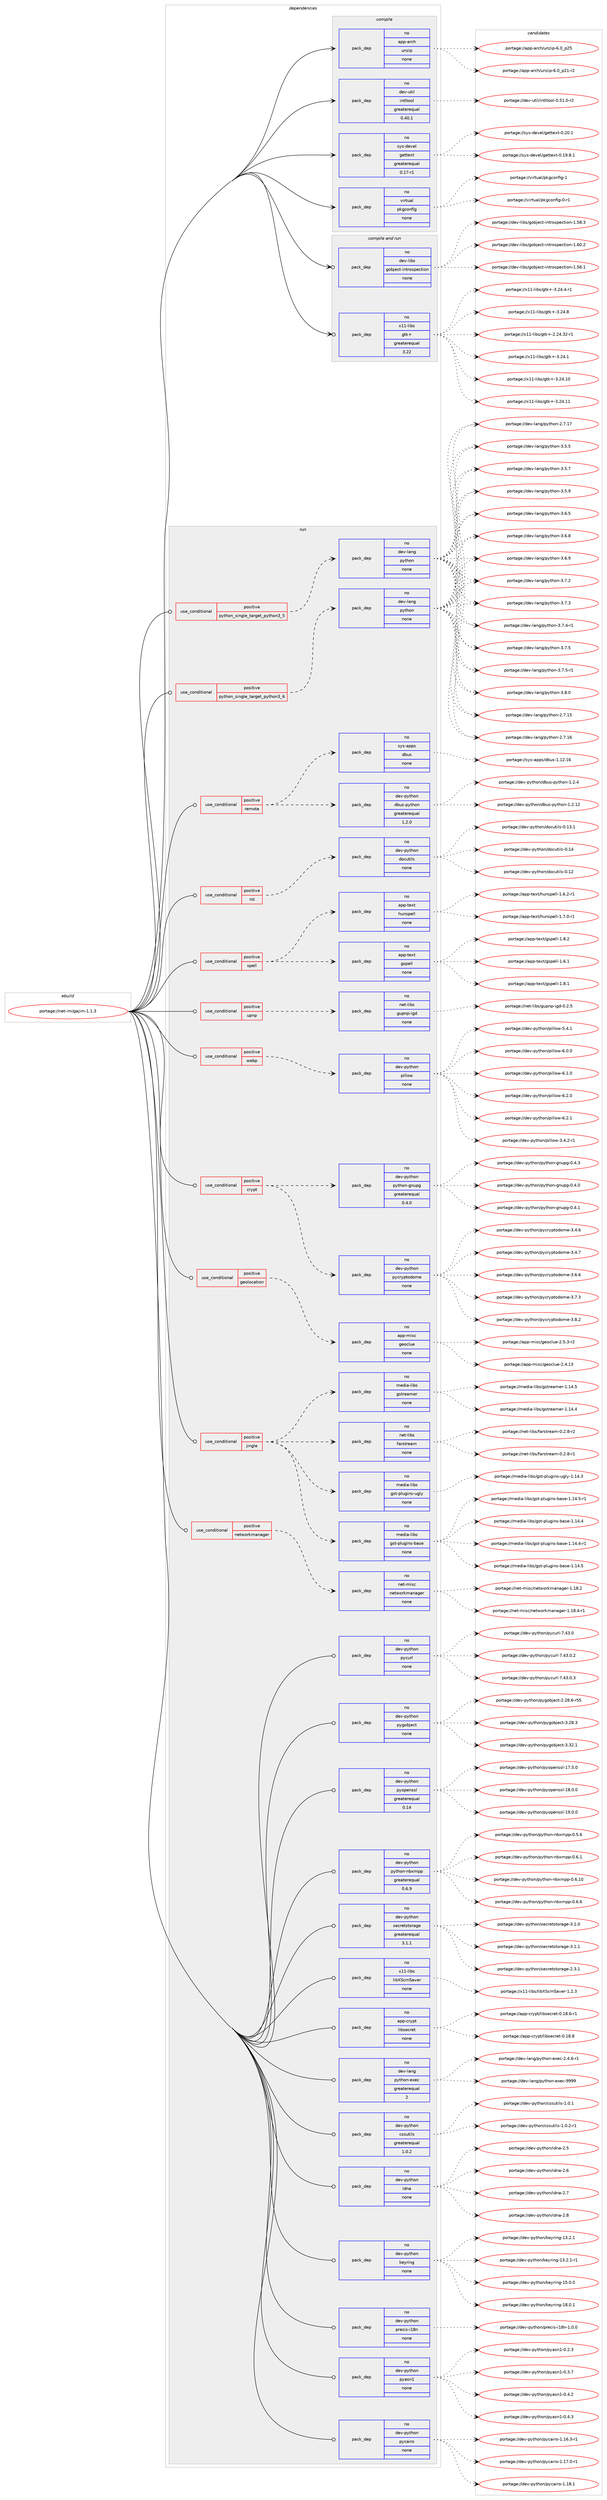 digraph prolog {

# *************
# Graph options
# *************

newrank=true;
concentrate=true;
compound=true;
graph [rankdir=LR,fontname=Helvetica,fontsize=10,ranksep=1.5];#, ranksep=2.5, nodesep=0.2];
edge  [arrowhead=vee];
node  [fontname=Helvetica,fontsize=10];

# **********
# The ebuild
# **********

subgraph cluster_leftcol {
color=gray;
rank=same;
label=<<i>ebuild</i>>;
id [label="portage://net-im/gajim-1.1.3", color=red, width=4, href="../net-im/gajim-1.1.3.svg"];
}

# ****************
# The dependencies
# ****************

subgraph cluster_midcol {
color=gray;
label=<<i>dependencies</i>>;
subgraph cluster_compile {
fillcolor="#eeeeee";
style=filled;
label=<<i>compile</i>>;
subgraph pack260409 {
dependency355075 [label=<<TABLE BORDER="0" CELLBORDER="1" CELLSPACING="0" CELLPADDING="4" WIDTH="220"><TR><TD ROWSPAN="6" CELLPADDING="30">pack_dep</TD></TR><TR><TD WIDTH="110">no</TD></TR><TR><TD>app-arch</TD></TR><TR><TD>unzip</TD></TR><TR><TD>none</TD></TR><TR><TD></TD></TR></TABLE>>, shape=none, color=blue];
}
id:e -> dependency355075:w [weight=20,style="solid",arrowhead="vee"];
subgraph pack260410 {
dependency355076 [label=<<TABLE BORDER="0" CELLBORDER="1" CELLSPACING="0" CELLPADDING="4" WIDTH="220"><TR><TD ROWSPAN="6" CELLPADDING="30">pack_dep</TD></TR><TR><TD WIDTH="110">no</TD></TR><TR><TD>dev-util</TD></TR><TR><TD>intltool</TD></TR><TR><TD>greaterequal</TD></TR><TR><TD>0.40.1</TD></TR></TABLE>>, shape=none, color=blue];
}
id:e -> dependency355076:w [weight=20,style="solid",arrowhead="vee"];
subgraph pack260411 {
dependency355077 [label=<<TABLE BORDER="0" CELLBORDER="1" CELLSPACING="0" CELLPADDING="4" WIDTH="220"><TR><TD ROWSPAN="6" CELLPADDING="30">pack_dep</TD></TR><TR><TD WIDTH="110">no</TD></TR><TR><TD>sys-devel</TD></TR><TR><TD>gettext</TD></TR><TR><TD>greaterequal</TD></TR><TR><TD>0.17-r1</TD></TR></TABLE>>, shape=none, color=blue];
}
id:e -> dependency355077:w [weight=20,style="solid",arrowhead="vee"];
subgraph pack260412 {
dependency355078 [label=<<TABLE BORDER="0" CELLBORDER="1" CELLSPACING="0" CELLPADDING="4" WIDTH="220"><TR><TD ROWSPAN="6" CELLPADDING="30">pack_dep</TD></TR><TR><TD WIDTH="110">no</TD></TR><TR><TD>virtual</TD></TR><TR><TD>pkgconfig</TD></TR><TR><TD>none</TD></TR><TR><TD></TD></TR></TABLE>>, shape=none, color=blue];
}
id:e -> dependency355078:w [weight=20,style="solid",arrowhead="vee"];
}
subgraph cluster_compileandrun {
fillcolor="#eeeeee";
style=filled;
label=<<i>compile and run</i>>;
subgraph pack260413 {
dependency355079 [label=<<TABLE BORDER="0" CELLBORDER="1" CELLSPACING="0" CELLPADDING="4" WIDTH="220"><TR><TD ROWSPAN="6" CELLPADDING="30">pack_dep</TD></TR><TR><TD WIDTH="110">no</TD></TR><TR><TD>dev-libs</TD></TR><TR><TD>gobject-introspection</TD></TR><TR><TD>none</TD></TR><TR><TD></TD></TR></TABLE>>, shape=none, color=blue];
}
id:e -> dependency355079:w [weight=20,style="solid",arrowhead="odotvee"];
subgraph pack260414 {
dependency355080 [label=<<TABLE BORDER="0" CELLBORDER="1" CELLSPACING="0" CELLPADDING="4" WIDTH="220"><TR><TD ROWSPAN="6" CELLPADDING="30">pack_dep</TD></TR><TR><TD WIDTH="110">no</TD></TR><TR><TD>x11-libs</TD></TR><TR><TD>gtk+</TD></TR><TR><TD>greaterequal</TD></TR><TR><TD>3.22</TD></TR></TABLE>>, shape=none, color=blue];
}
id:e -> dependency355080:w [weight=20,style="solid",arrowhead="odotvee"];
}
subgraph cluster_run {
fillcolor="#eeeeee";
style=filled;
label=<<i>run</i>>;
subgraph cond88789 {
dependency355081 [label=<<TABLE BORDER="0" CELLBORDER="1" CELLSPACING="0" CELLPADDING="4"><TR><TD ROWSPAN="3" CELLPADDING="10">use_conditional</TD></TR><TR><TD>positive</TD></TR><TR><TD>crypt</TD></TR></TABLE>>, shape=none, color=red];
subgraph pack260415 {
dependency355082 [label=<<TABLE BORDER="0" CELLBORDER="1" CELLSPACING="0" CELLPADDING="4" WIDTH="220"><TR><TD ROWSPAN="6" CELLPADDING="30">pack_dep</TD></TR><TR><TD WIDTH="110">no</TD></TR><TR><TD>dev-python</TD></TR><TR><TD>pycryptodome</TD></TR><TR><TD>none</TD></TR><TR><TD></TD></TR></TABLE>>, shape=none, color=blue];
}
dependency355081:e -> dependency355082:w [weight=20,style="dashed",arrowhead="vee"];
subgraph pack260416 {
dependency355083 [label=<<TABLE BORDER="0" CELLBORDER="1" CELLSPACING="0" CELLPADDING="4" WIDTH="220"><TR><TD ROWSPAN="6" CELLPADDING="30">pack_dep</TD></TR><TR><TD WIDTH="110">no</TD></TR><TR><TD>dev-python</TD></TR><TR><TD>python-gnupg</TD></TR><TR><TD>greaterequal</TD></TR><TR><TD>0.4.0</TD></TR></TABLE>>, shape=none, color=blue];
}
dependency355081:e -> dependency355083:w [weight=20,style="dashed",arrowhead="vee"];
}
id:e -> dependency355081:w [weight=20,style="solid",arrowhead="odot"];
subgraph cond88790 {
dependency355084 [label=<<TABLE BORDER="0" CELLBORDER="1" CELLSPACING="0" CELLPADDING="4"><TR><TD ROWSPAN="3" CELLPADDING="10">use_conditional</TD></TR><TR><TD>positive</TD></TR><TR><TD>geolocation</TD></TR></TABLE>>, shape=none, color=red];
subgraph pack260417 {
dependency355085 [label=<<TABLE BORDER="0" CELLBORDER="1" CELLSPACING="0" CELLPADDING="4" WIDTH="220"><TR><TD ROWSPAN="6" CELLPADDING="30">pack_dep</TD></TR><TR><TD WIDTH="110">no</TD></TR><TR><TD>app-misc</TD></TR><TR><TD>geoclue</TD></TR><TR><TD>none</TD></TR><TR><TD></TD></TR></TABLE>>, shape=none, color=blue];
}
dependency355084:e -> dependency355085:w [weight=20,style="dashed",arrowhead="vee"];
}
id:e -> dependency355084:w [weight=20,style="solid",arrowhead="odot"];
subgraph cond88791 {
dependency355086 [label=<<TABLE BORDER="0" CELLBORDER="1" CELLSPACING="0" CELLPADDING="4"><TR><TD ROWSPAN="3" CELLPADDING="10">use_conditional</TD></TR><TR><TD>positive</TD></TR><TR><TD>jingle</TD></TR></TABLE>>, shape=none, color=red];
subgraph pack260418 {
dependency355087 [label=<<TABLE BORDER="0" CELLBORDER="1" CELLSPACING="0" CELLPADDING="4" WIDTH="220"><TR><TD ROWSPAN="6" CELLPADDING="30">pack_dep</TD></TR><TR><TD WIDTH="110">no</TD></TR><TR><TD>net-libs</TD></TR><TR><TD>farstream</TD></TR><TR><TD>none</TD></TR><TR><TD></TD></TR></TABLE>>, shape=none, color=blue];
}
dependency355086:e -> dependency355087:w [weight=20,style="dashed",arrowhead="vee"];
subgraph pack260419 {
dependency355088 [label=<<TABLE BORDER="0" CELLBORDER="1" CELLSPACING="0" CELLPADDING="4" WIDTH="220"><TR><TD ROWSPAN="6" CELLPADDING="30">pack_dep</TD></TR><TR><TD WIDTH="110">no</TD></TR><TR><TD>media-libs</TD></TR><TR><TD>gstreamer</TD></TR><TR><TD>none</TD></TR><TR><TD></TD></TR></TABLE>>, shape=none, color=blue];
}
dependency355086:e -> dependency355088:w [weight=20,style="dashed",arrowhead="vee"];
subgraph pack260420 {
dependency355089 [label=<<TABLE BORDER="0" CELLBORDER="1" CELLSPACING="0" CELLPADDING="4" WIDTH="220"><TR><TD ROWSPAN="6" CELLPADDING="30">pack_dep</TD></TR><TR><TD WIDTH="110">no</TD></TR><TR><TD>media-libs</TD></TR><TR><TD>gst-plugins-base</TD></TR><TR><TD>none</TD></TR><TR><TD></TD></TR></TABLE>>, shape=none, color=blue];
}
dependency355086:e -> dependency355089:w [weight=20,style="dashed",arrowhead="vee"];
subgraph pack260421 {
dependency355090 [label=<<TABLE BORDER="0" CELLBORDER="1" CELLSPACING="0" CELLPADDING="4" WIDTH="220"><TR><TD ROWSPAN="6" CELLPADDING="30">pack_dep</TD></TR><TR><TD WIDTH="110">no</TD></TR><TR><TD>media-libs</TD></TR><TR><TD>gst-plugins-ugly</TD></TR><TR><TD>none</TD></TR><TR><TD></TD></TR></TABLE>>, shape=none, color=blue];
}
dependency355086:e -> dependency355090:w [weight=20,style="dashed",arrowhead="vee"];
}
id:e -> dependency355086:w [weight=20,style="solid",arrowhead="odot"];
subgraph cond88792 {
dependency355091 [label=<<TABLE BORDER="0" CELLBORDER="1" CELLSPACING="0" CELLPADDING="4"><TR><TD ROWSPAN="3" CELLPADDING="10">use_conditional</TD></TR><TR><TD>positive</TD></TR><TR><TD>networkmanager</TD></TR></TABLE>>, shape=none, color=red];
subgraph pack260422 {
dependency355092 [label=<<TABLE BORDER="0" CELLBORDER="1" CELLSPACING="0" CELLPADDING="4" WIDTH="220"><TR><TD ROWSPAN="6" CELLPADDING="30">pack_dep</TD></TR><TR><TD WIDTH="110">no</TD></TR><TR><TD>net-misc</TD></TR><TR><TD>networkmanager</TD></TR><TR><TD>none</TD></TR><TR><TD></TD></TR></TABLE>>, shape=none, color=blue];
}
dependency355091:e -> dependency355092:w [weight=20,style="dashed",arrowhead="vee"];
}
id:e -> dependency355091:w [weight=20,style="solid",arrowhead="odot"];
subgraph cond88793 {
dependency355093 [label=<<TABLE BORDER="0" CELLBORDER="1" CELLSPACING="0" CELLPADDING="4"><TR><TD ROWSPAN="3" CELLPADDING="10">use_conditional</TD></TR><TR><TD>positive</TD></TR><TR><TD>python_single_target_python3_5</TD></TR></TABLE>>, shape=none, color=red];
subgraph pack260423 {
dependency355094 [label=<<TABLE BORDER="0" CELLBORDER="1" CELLSPACING="0" CELLPADDING="4" WIDTH="220"><TR><TD ROWSPAN="6" CELLPADDING="30">pack_dep</TD></TR><TR><TD WIDTH="110">no</TD></TR><TR><TD>dev-lang</TD></TR><TR><TD>python</TD></TR><TR><TD>none</TD></TR><TR><TD></TD></TR></TABLE>>, shape=none, color=blue];
}
dependency355093:e -> dependency355094:w [weight=20,style="dashed",arrowhead="vee"];
}
id:e -> dependency355093:w [weight=20,style="solid",arrowhead="odot"];
subgraph cond88794 {
dependency355095 [label=<<TABLE BORDER="0" CELLBORDER="1" CELLSPACING="0" CELLPADDING="4"><TR><TD ROWSPAN="3" CELLPADDING="10">use_conditional</TD></TR><TR><TD>positive</TD></TR><TR><TD>python_single_target_python3_6</TD></TR></TABLE>>, shape=none, color=red];
subgraph pack260424 {
dependency355096 [label=<<TABLE BORDER="0" CELLBORDER="1" CELLSPACING="0" CELLPADDING="4" WIDTH="220"><TR><TD ROWSPAN="6" CELLPADDING="30">pack_dep</TD></TR><TR><TD WIDTH="110">no</TD></TR><TR><TD>dev-lang</TD></TR><TR><TD>python</TD></TR><TR><TD>none</TD></TR><TR><TD></TD></TR></TABLE>>, shape=none, color=blue];
}
dependency355095:e -> dependency355096:w [weight=20,style="dashed",arrowhead="vee"];
}
id:e -> dependency355095:w [weight=20,style="solid",arrowhead="odot"];
subgraph cond88795 {
dependency355097 [label=<<TABLE BORDER="0" CELLBORDER="1" CELLSPACING="0" CELLPADDING="4"><TR><TD ROWSPAN="3" CELLPADDING="10">use_conditional</TD></TR><TR><TD>positive</TD></TR><TR><TD>remote</TD></TR></TABLE>>, shape=none, color=red];
subgraph pack260425 {
dependency355098 [label=<<TABLE BORDER="0" CELLBORDER="1" CELLSPACING="0" CELLPADDING="4" WIDTH="220"><TR><TD ROWSPAN="6" CELLPADDING="30">pack_dep</TD></TR><TR><TD WIDTH="110">no</TD></TR><TR><TD>dev-python</TD></TR><TR><TD>dbus-python</TD></TR><TR><TD>greaterequal</TD></TR><TR><TD>1.2.0</TD></TR></TABLE>>, shape=none, color=blue];
}
dependency355097:e -> dependency355098:w [weight=20,style="dashed",arrowhead="vee"];
subgraph pack260426 {
dependency355099 [label=<<TABLE BORDER="0" CELLBORDER="1" CELLSPACING="0" CELLPADDING="4" WIDTH="220"><TR><TD ROWSPAN="6" CELLPADDING="30">pack_dep</TD></TR><TR><TD WIDTH="110">no</TD></TR><TR><TD>sys-apps</TD></TR><TR><TD>dbus</TD></TR><TR><TD>none</TD></TR><TR><TD></TD></TR></TABLE>>, shape=none, color=blue];
}
dependency355097:e -> dependency355099:w [weight=20,style="dashed",arrowhead="vee"];
}
id:e -> dependency355097:w [weight=20,style="solid",arrowhead="odot"];
subgraph cond88796 {
dependency355100 [label=<<TABLE BORDER="0" CELLBORDER="1" CELLSPACING="0" CELLPADDING="4"><TR><TD ROWSPAN="3" CELLPADDING="10">use_conditional</TD></TR><TR><TD>positive</TD></TR><TR><TD>rst</TD></TR></TABLE>>, shape=none, color=red];
subgraph pack260427 {
dependency355101 [label=<<TABLE BORDER="0" CELLBORDER="1" CELLSPACING="0" CELLPADDING="4" WIDTH="220"><TR><TD ROWSPAN="6" CELLPADDING="30">pack_dep</TD></TR><TR><TD WIDTH="110">no</TD></TR><TR><TD>dev-python</TD></TR><TR><TD>docutils</TD></TR><TR><TD>none</TD></TR><TR><TD></TD></TR></TABLE>>, shape=none, color=blue];
}
dependency355100:e -> dependency355101:w [weight=20,style="dashed",arrowhead="vee"];
}
id:e -> dependency355100:w [weight=20,style="solid",arrowhead="odot"];
subgraph cond88797 {
dependency355102 [label=<<TABLE BORDER="0" CELLBORDER="1" CELLSPACING="0" CELLPADDING="4"><TR><TD ROWSPAN="3" CELLPADDING="10">use_conditional</TD></TR><TR><TD>positive</TD></TR><TR><TD>spell</TD></TR></TABLE>>, shape=none, color=red];
subgraph pack260428 {
dependency355103 [label=<<TABLE BORDER="0" CELLBORDER="1" CELLSPACING="0" CELLPADDING="4" WIDTH="220"><TR><TD ROWSPAN="6" CELLPADDING="30">pack_dep</TD></TR><TR><TD WIDTH="110">no</TD></TR><TR><TD>app-text</TD></TR><TR><TD>gspell</TD></TR><TR><TD>none</TD></TR><TR><TD></TD></TR></TABLE>>, shape=none, color=blue];
}
dependency355102:e -> dependency355103:w [weight=20,style="dashed",arrowhead="vee"];
subgraph pack260429 {
dependency355104 [label=<<TABLE BORDER="0" CELLBORDER="1" CELLSPACING="0" CELLPADDING="4" WIDTH="220"><TR><TD ROWSPAN="6" CELLPADDING="30">pack_dep</TD></TR><TR><TD WIDTH="110">no</TD></TR><TR><TD>app-text</TD></TR><TR><TD>hunspell</TD></TR><TR><TD>none</TD></TR><TR><TD></TD></TR></TABLE>>, shape=none, color=blue];
}
dependency355102:e -> dependency355104:w [weight=20,style="dashed",arrowhead="vee"];
}
id:e -> dependency355102:w [weight=20,style="solid",arrowhead="odot"];
subgraph cond88798 {
dependency355105 [label=<<TABLE BORDER="0" CELLBORDER="1" CELLSPACING="0" CELLPADDING="4"><TR><TD ROWSPAN="3" CELLPADDING="10">use_conditional</TD></TR><TR><TD>positive</TD></TR><TR><TD>upnp</TD></TR></TABLE>>, shape=none, color=red];
subgraph pack260430 {
dependency355106 [label=<<TABLE BORDER="0" CELLBORDER="1" CELLSPACING="0" CELLPADDING="4" WIDTH="220"><TR><TD ROWSPAN="6" CELLPADDING="30">pack_dep</TD></TR><TR><TD WIDTH="110">no</TD></TR><TR><TD>net-libs</TD></TR><TR><TD>gupnp-igd</TD></TR><TR><TD>none</TD></TR><TR><TD></TD></TR></TABLE>>, shape=none, color=blue];
}
dependency355105:e -> dependency355106:w [weight=20,style="dashed",arrowhead="vee"];
}
id:e -> dependency355105:w [weight=20,style="solid",arrowhead="odot"];
subgraph cond88799 {
dependency355107 [label=<<TABLE BORDER="0" CELLBORDER="1" CELLSPACING="0" CELLPADDING="4"><TR><TD ROWSPAN="3" CELLPADDING="10">use_conditional</TD></TR><TR><TD>positive</TD></TR><TR><TD>webp</TD></TR></TABLE>>, shape=none, color=red];
subgraph pack260431 {
dependency355108 [label=<<TABLE BORDER="0" CELLBORDER="1" CELLSPACING="0" CELLPADDING="4" WIDTH="220"><TR><TD ROWSPAN="6" CELLPADDING="30">pack_dep</TD></TR><TR><TD WIDTH="110">no</TD></TR><TR><TD>dev-python</TD></TR><TR><TD>pillow</TD></TR><TR><TD>none</TD></TR><TR><TD></TD></TR></TABLE>>, shape=none, color=blue];
}
dependency355107:e -> dependency355108:w [weight=20,style="dashed",arrowhead="vee"];
}
id:e -> dependency355107:w [weight=20,style="solid",arrowhead="odot"];
subgraph pack260432 {
dependency355109 [label=<<TABLE BORDER="0" CELLBORDER="1" CELLSPACING="0" CELLPADDING="4" WIDTH="220"><TR><TD ROWSPAN="6" CELLPADDING="30">pack_dep</TD></TR><TR><TD WIDTH="110">no</TD></TR><TR><TD>app-crypt</TD></TR><TR><TD>libsecret</TD></TR><TR><TD>none</TD></TR><TR><TD></TD></TR></TABLE>>, shape=none, color=blue];
}
id:e -> dependency355109:w [weight=20,style="solid",arrowhead="odot"];
subgraph pack260433 {
dependency355110 [label=<<TABLE BORDER="0" CELLBORDER="1" CELLSPACING="0" CELLPADDING="4" WIDTH="220"><TR><TD ROWSPAN="6" CELLPADDING="30">pack_dep</TD></TR><TR><TD WIDTH="110">no</TD></TR><TR><TD>dev-lang</TD></TR><TR><TD>python-exec</TD></TR><TR><TD>greaterequal</TD></TR><TR><TD>2</TD></TR></TABLE>>, shape=none, color=blue];
}
id:e -> dependency355110:w [weight=20,style="solid",arrowhead="odot"];
subgraph pack260434 {
dependency355111 [label=<<TABLE BORDER="0" CELLBORDER="1" CELLSPACING="0" CELLPADDING="4" WIDTH="220"><TR><TD ROWSPAN="6" CELLPADDING="30">pack_dep</TD></TR><TR><TD WIDTH="110">no</TD></TR><TR><TD>dev-python</TD></TR><TR><TD>cssutils</TD></TR><TR><TD>greaterequal</TD></TR><TR><TD>1.0.2</TD></TR></TABLE>>, shape=none, color=blue];
}
id:e -> dependency355111:w [weight=20,style="solid",arrowhead="odot"];
subgraph pack260435 {
dependency355112 [label=<<TABLE BORDER="0" CELLBORDER="1" CELLSPACING="0" CELLPADDING="4" WIDTH="220"><TR><TD ROWSPAN="6" CELLPADDING="30">pack_dep</TD></TR><TR><TD WIDTH="110">no</TD></TR><TR><TD>dev-python</TD></TR><TR><TD>idna</TD></TR><TR><TD>none</TD></TR><TR><TD></TD></TR></TABLE>>, shape=none, color=blue];
}
id:e -> dependency355112:w [weight=20,style="solid",arrowhead="odot"];
subgraph pack260436 {
dependency355113 [label=<<TABLE BORDER="0" CELLBORDER="1" CELLSPACING="0" CELLPADDING="4" WIDTH="220"><TR><TD ROWSPAN="6" CELLPADDING="30">pack_dep</TD></TR><TR><TD WIDTH="110">no</TD></TR><TR><TD>dev-python</TD></TR><TR><TD>keyring</TD></TR><TR><TD>none</TD></TR><TR><TD></TD></TR></TABLE>>, shape=none, color=blue];
}
id:e -> dependency355113:w [weight=20,style="solid",arrowhead="odot"];
subgraph pack260437 {
dependency355114 [label=<<TABLE BORDER="0" CELLBORDER="1" CELLSPACING="0" CELLPADDING="4" WIDTH="220"><TR><TD ROWSPAN="6" CELLPADDING="30">pack_dep</TD></TR><TR><TD WIDTH="110">no</TD></TR><TR><TD>dev-python</TD></TR><TR><TD>precis-i18n</TD></TR><TR><TD>none</TD></TR><TR><TD></TD></TR></TABLE>>, shape=none, color=blue];
}
id:e -> dependency355114:w [weight=20,style="solid",arrowhead="odot"];
subgraph pack260438 {
dependency355115 [label=<<TABLE BORDER="0" CELLBORDER="1" CELLSPACING="0" CELLPADDING="4" WIDTH="220"><TR><TD ROWSPAN="6" CELLPADDING="30">pack_dep</TD></TR><TR><TD WIDTH="110">no</TD></TR><TR><TD>dev-python</TD></TR><TR><TD>pyasn1</TD></TR><TR><TD>none</TD></TR><TR><TD></TD></TR></TABLE>>, shape=none, color=blue];
}
id:e -> dependency355115:w [weight=20,style="solid",arrowhead="odot"];
subgraph pack260439 {
dependency355116 [label=<<TABLE BORDER="0" CELLBORDER="1" CELLSPACING="0" CELLPADDING="4" WIDTH="220"><TR><TD ROWSPAN="6" CELLPADDING="30">pack_dep</TD></TR><TR><TD WIDTH="110">no</TD></TR><TR><TD>dev-python</TD></TR><TR><TD>pycairo</TD></TR><TR><TD>none</TD></TR><TR><TD></TD></TR></TABLE>>, shape=none, color=blue];
}
id:e -> dependency355116:w [weight=20,style="solid",arrowhead="odot"];
subgraph pack260440 {
dependency355117 [label=<<TABLE BORDER="0" CELLBORDER="1" CELLSPACING="0" CELLPADDING="4" WIDTH="220"><TR><TD ROWSPAN="6" CELLPADDING="30">pack_dep</TD></TR><TR><TD WIDTH="110">no</TD></TR><TR><TD>dev-python</TD></TR><TR><TD>pycurl</TD></TR><TR><TD>none</TD></TR><TR><TD></TD></TR></TABLE>>, shape=none, color=blue];
}
id:e -> dependency355117:w [weight=20,style="solid",arrowhead="odot"];
subgraph pack260441 {
dependency355118 [label=<<TABLE BORDER="0" CELLBORDER="1" CELLSPACING="0" CELLPADDING="4" WIDTH="220"><TR><TD ROWSPAN="6" CELLPADDING="30">pack_dep</TD></TR><TR><TD WIDTH="110">no</TD></TR><TR><TD>dev-python</TD></TR><TR><TD>pygobject</TD></TR><TR><TD>none</TD></TR><TR><TD></TD></TR></TABLE>>, shape=none, color=blue];
}
id:e -> dependency355118:w [weight=20,style="solid",arrowhead="odot"];
subgraph pack260442 {
dependency355119 [label=<<TABLE BORDER="0" CELLBORDER="1" CELLSPACING="0" CELLPADDING="4" WIDTH="220"><TR><TD ROWSPAN="6" CELLPADDING="30">pack_dep</TD></TR><TR><TD WIDTH="110">no</TD></TR><TR><TD>dev-python</TD></TR><TR><TD>pyopenssl</TD></TR><TR><TD>greaterequal</TD></TR><TR><TD>0.14</TD></TR></TABLE>>, shape=none, color=blue];
}
id:e -> dependency355119:w [weight=20,style="solid",arrowhead="odot"];
subgraph pack260443 {
dependency355120 [label=<<TABLE BORDER="0" CELLBORDER="1" CELLSPACING="0" CELLPADDING="4" WIDTH="220"><TR><TD ROWSPAN="6" CELLPADDING="30">pack_dep</TD></TR><TR><TD WIDTH="110">no</TD></TR><TR><TD>dev-python</TD></TR><TR><TD>python-nbxmpp</TD></TR><TR><TD>greaterequal</TD></TR><TR><TD>0.6.9</TD></TR></TABLE>>, shape=none, color=blue];
}
id:e -> dependency355120:w [weight=20,style="solid",arrowhead="odot"];
subgraph pack260444 {
dependency355121 [label=<<TABLE BORDER="0" CELLBORDER="1" CELLSPACING="0" CELLPADDING="4" WIDTH="220"><TR><TD ROWSPAN="6" CELLPADDING="30">pack_dep</TD></TR><TR><TD WIDTH="110">no</TD></TR><TR><TD>dev-python</TD></TR><TR><TD>secretstorage</TD></TR><TR><TD>greaterequal</TD></TR><TR><TD>3.1.1</TD></TR></TABLE>>, shape=none, color=blue];
}
id:e -> dependency355121:w [weight=20,style="solid",arrowhead="odot"];
subgraph pack260445 {
dependency355122 [label=<<TABLE BORDER="0" CELLBORDER="1" CELLSPACING="0" CELLPADDING="4" WIDTH="220"><TR><TD ROWSPAN="6" CELLPADDING="30">pack_dep</TD></TR><TR><TD WIDTH="110">no</TD></TR><TR><TD>x11-libs</TD></TR><TR><TD>libXScrnSaver</TD></TR><TR><TD>none</TD></TR><TR><TD></TD></TR></TABLE>>, shape=none, color=blue];
}
id:e -> dependency355122:w [weight=20,style="solid",arrowhead="odot"];
}
}

# **************
# The candidates
# **************

subgraph cluster_choices {
rank=same;
color=gray;
label=<<i>candidates</i>>;

subgraph choice260409 {
color=black;
nodesep=1;
choiceportage9711211245971149910447117110122105112455446489511250494511450 [label="portage://app-arch/unzip-6.0_p21-r2", color=red, width=4,href="../app-arch/unzip-6.0_p21-r2.svg"];
choiceportage971121124597114991044711711012210511245544648951125053 [label="portage://app-arch/unzip-6.0_p25", color=red, width=4,href="../app-arch/unzip-6.0_p25.svg"];
dependency355075:e -> choiceportage9711211245971149910447117110122105112455446489511250494511450:w [style=dotted,weight="100"];
dependency355075:e -> choiceportage971121124597114991044711711012210511245544648951125053:w [style=dotted,weight="100"];
}
subgraph choice260410 {
color=black;
nodesep=1;
choiceportage1001011184511711610510847105110116108116111111108454846534946484511450 [label="portage://dev-util/intltool-0.51.0-r2", color=red, width=4,href="../dev-util/intltool-0.51.0-r2.svg"];
dependency355076:e -> choiceportage1001011184511711610510847105110116108116111111108454846534946484511450:w [style=dotted,weight="100"];
}
subgraph choice260411 {
color=black;
nodesep=1;
choiceportage1151211154510010111810110847103101116116101120116454846495746564649 [label="portage://sys-devel/gettext-0.19.8.1", color=red, width=4,href="../sys-devel/gettext-0.19.8.1.svg"];
choiceportage115121115451001011181011084710310111611610112011645484650484649 [label="portage://sys-devel/gettext-0.20.1", color=red, width=4,href="../sys-devel/gettext-0.20.1.svg"];
dependency355077:e -> choiceportage1151211154510010111810110847103101116116101120116454846495746564649:w [style=dotted,weight="100"];
dependency355077:e -> choiceportage115121115451001011181011084710310111611610112011645484650484649:w [style=dotted,weight="100"];
}
subgraph choice260412 {
color=black;
nodesep=1;
choiceportage11810511411611797108471121071039911111010210510345484511449 [label="portage://virtual/pkgconfig-0-r1", color=red, width=4,href="../virtual/pkgconfig-0-r1.svg"];
choiceportage1181051141161179710847112107103991111101021051034549 [label="portage://virtual/pkgconfig-1", color=red, width=4,href="../virtual/pkgconfig-1.svg"];
dependency355078:e -> choiceportage11810511411611797108471121071039911111010210510345484511449:w [style=dotted,weight="100"];
dependency355078:e -> choiceportage1181051141161179710847112107103991111101021051034549:w [style=dotted,weight="100"];
}
subgraph choice260413 {
color=black;
nodesep=1;
choiceportage1001011184510810598115471031119810610199116451051101161141111151121019911610511111045494653544649 [label="portage://dev-libs/gobject-introspection-1.56.1", color=red, width=4,href="../dev-libs/gobject-introspection-1.56.1.svg"];
choiceportage1001011184510810598115471031119810610199116451051101161141111151121019911610511111045494653564651 [label="portage://dev-libs/gobject-introspection-1.58.3", color=red, width=4,href="../dev-libs/gobject-introspection-1.58.3.svg"];
choiceportage1001011184510810598115471031119810610199116451051101161141111151121019911610511111045494654484650 [label="portage://dev-libs/gobject-introspection-1.60.2", color=red, width=4,href="../dev-libs/gobject-introspection-1.60.2.svg"];
dependency355079:e -> choiceportage1001011184510810598115471031119810610199116451051101161141111151121019911610511111045494653544649:w [style=dotted,weight="100"];
dependency355079:e -> choiceportage1001011184510810598115471031119810610199116451051101161141111151121019911610511111045494653564651:w [style=dotted,weight="100"];
dependency355079:e -> choiceportage1001011184510810598115471031119810610199116451051101161141111151121019911610511111045494654484650:w [style=dotted,weight="100"];
}
subgraph choice260414 {
color=black;
nodesep=1;
choiceportage12049494510810598115471031161074345504650524651504511449 [label="portage://x11-libs/gtk+-2.24.32-r1", color=red, width=4,href="../x11-libs/gtk+-2.24.32-r1.svg"];
choiceportage12049494510810598115471031161074345514650524649 [label="portage://x11-libs/gtk+-3.24.1", color=red, width=4,href="../x11-libs/gtk+-3.24.1.svg"];
choiceportage1204949451081059811547103116107434551465052464948 [label="portage://x11-libs/gtk+-3.24.10", color=red, width=4,href="../x11-libs/gtk+-3.24.10.svg"];
choiceportage1204949451081059811547103116107434551465052464949 [label="portage://x11-libs/gtk+-3.24.11", color=red, width=4,href="../x11-libs/gtk+-3.24.11.svg"];
choiceportage120494945108105981154710311610743455146505246524511449 [label="portage://x11-libs/gtk+-3.24.4-r1", color=red, width=4,href="../x11-libs/gtk+-3.24.4-r1.svg"];
choiceportage12049494510810598115471031161074345514650524656 [label="portage://x11-libs/gtk+-3.24.8", color=red, width=4,href="../x11-libs/gtk+-3.24.8.svg"];
dependency355080:e -> choiceportage12049494510810598115471031161074345504650524651504511449:w [style=dotted,weight="100"];
dependency355080:e -> choiceportage12049494510810598115471031161074345514650524649:w [style=dotted,weight="100"];
dependency355080:e -> choiceportage1204949451081059811547103116107434551465052464948:w [style=dotted,weight="100"];
dependency355080:e -> choiceportage1204949451081059811547103116107434551465052464949:w [style=dotted,weight="100"];
dependency355080:e -> choiceportage120494945108105981154710311610743455146505246524511449:w [style=dotted,weight="100"];
dependency355080:e -> choiceportage12049494510810598115471031161074345514650524656:w [style=dotted,weight="100"];
}
subgraph choice260415 {
color=black;
nodesep=1;
choiceportage100101118451121211161041111104711212199114121112116111100111109101455146524654 [label="portage://dev-python/pycryptodome-3.4.6", color=red, width=4,href="../dev-python/pycryptodome-3.4.6.svg"];
choiceportage100101118451121211161041111104711212199114121112116111100111109101455146524655 [label="portage://dev-python/pycryptodome-3.4.7", color=red, width=4,href="../dev-python/pycryptodome-3.4.7.svg"];
choiceportage100101118451121211161041111104711212199114121112116111100111109101455146544654 [label="portage://dev-python/pycryptodome-3.6.6", color=red, width=4,href="../dev-python/pycryptodome-3.6.6.svg"];
choiceportage100101118451121211161041111104711212199114121112116111100111109101455146554651 [label="portage://dev-python/pycryptodome-3.7.3", color=red, width=4,href="../dev-python/pycryptodome-3.7.3.svg"];
choiceportage100101118451121211161041111104711212199114121112116111100111109101455146564650 [label="portage://dev-python/pycryptodome-3.8.2", color=red, width=4,href="../dev-python/pycryptodome-3.8.2.svg"];
dependency355082:e -> choiceportage100101118451121211161041111104711212199114121112116111100111109101455146524654:w [style=dotted,weight="100"];
dependency355082:e -> choiceportage100101118451121211161041111104711212199114121112116111100111109101455146524655:w [style=dotted,weight="100"];
dependency355082:e -> choiceportage100101118451121211161041111104711212199114121112116111100111109101455146544654:w [style=dotted,weight="100"];
dependency355082:e -> choiceportage100101118451121211161041111104711212199114121112116111100111109101455146554651:w [style=dotted,weight="100"];
dependency355082:e -> choiceportage100101118451121211161041111104711212199114121112116111100111109101455146564650:w [style=dotted,weight="100"];
}
subgraph choice260416 {
color=black;
nodesep=1;
choiceportage100101118451121211161041111104711212111610411111045103110117112103454846524648 [label="portage://dev-python/python-gnupg-0.4.0", color=red, width=4,href="../dev-python/python-gnupg-0.4.0.svg"];
choiceportage100101118451121211161041111104711212111610411111045103110117112103454846524649 [label="portage://dev-python/python-gnupg-0.4.1", color=red, width=4,href="../dev-python/python-gnupg-0.4.1.svg"];
choiceportage100101118451121211161041111104711212111610411111045103110117112103454846524651 [label="portage://dev-python/python-gnupg-0.4.3", color=red, width=4,href="../dev-python/python-gnupg-0.4.3.svg"];
dependency355083:e -> choiceportage100101118451121211161041111104711212111610411111045103110117112103454846524648:w [style=dotted,weight="100"];
dependency355083:e -> choiceportage100101118451121211161041111104711212111610411111045103110117112103454846524649:w [style=dotted,weight="100"];
dependency355083:e -> choiceportage100101118451121211161041111104711212111610411111045103110117112103454846524651:w [style=dotted,weight="100"];
}
subgraph choice260417 {
color=black;
nodesep=1;
choiceportage971121124510910511599471031011119910811710145504652464951 [label="portage://app-misc/geoclue-2.4.13", color=red, width=4,href="../app-misc/geoclue-2.4.13.svg"];
choiceportage97112112451091051159947103101111991081171014550465346514511450 [label="portage://app-misc/geoclue-2.5.3-r2", color=red, width=4,href="../app-misc/geoclue-2.5.3-r2.svg"];
dependency355085:e -> choiceportage971121124510910511599471031011119910811710145504652464951:w [style=dotted,weight="100"];
dependency355085:e -> choiceportage97112112451091051159947103101111991081171014550465346514511450:w [style=dotted,weight="100"];
}
subgraph choice260418 {
color=black;
nodesep=1;
choiceportage11010111645108105981154710297114115116114101971094548465046564511449 [label="portage://net-libs/farstream-0.2.8-r1", color=red, width=4,href="../net-libs/farstream-0.2.8-r1.svg"];
choiceportage11010111645108105981154710297114115116114101971094548465046564511450 [label="portage://net-libs/farstream-0.2.8-r2", color=red, width=4,href="../net-libs/farstream-0.2.8-r2.svg"];
dependency355087:e -> choiceportage11010111645108105981154710297114115116114101971094548465046564511449:w [style=dotted,weight="100"];
dependency355087:e -> choiceportage11010111645108105981154710297114115116114101971094548465046564511450:w [style=dotted,weight="100"];
}
subgraph choice260419 {
color=black;
nodesep=1;
choiceportage109101100105974510810598115471031151161141019710910111445494649524652 [label="portage://media-libs/gstreamer-1.14.4", color=red, width=4,href="../media-libs/gstreamer-1.14.4.svg"];
choiceportage109101100105974510810598115471031151161141019710910111445494649524653 [label="portage://media-libs/gstreamer-1.14.5", color=red, width=4,href="../media-libs/gstreamer-1.14.5.svg"];
dependency355088:e -> choiceportage109101100105974510810598115471031151161141019710910111445494649524652:w [style=dotted,weight="100"];
dependency355088:e -> choiceportage109101100105974510810598115471031151161141019710910111445494649524653:w [style=dotted,weight="100"];
}
subgraph choice260420 {
color=black;
nodesep=1;
choiceportage109101100105974510810598115471031151164511210811710310511011545989711510145494649524652 [label="portage://media-libs/gst-plugins-base-1.14.4", color=red, width=4,href="../media-libs/gst-plugins-base-1.14.4.svg"];
choiceportage1091011001059745108105981154710311511645112108117103105110115459897115101454946495246524511449 [label="portage://media-libs/gst-plugins-base-1.14.4-r1", color=red, width=4,href="../media-libs/gst-plugins-base-1.14.4-r1.svg"];
choiceportage109101100105974510810598115471031151164511210811710310511011545989711510145494649524653 [label="portage://media-libs/gst-plugins-base-1.14.5", color=red, width=4,href="../media-libs/gst-plugins-base-1.14.5.svg"];
choiceportage1091011001059745108105981154710311511645112108117103105110115459897115101454946495246534511449 [label="portage://media-libs/gst-plugins-base-1.14.5-r1", color=red, width=4,href="../media-libs/gst-plugins-base-1.14.5-r1.svg"];
dependency355089:e -> choiceportage109101100105974510810598115471031151164511210811710310511011545989711510145494649524652:w [style=dotted,weight="100"];
dependency355089:e -> choiceportage1091011001059745108105981154710311511645112108117103105110115459897115101454946495246524511449:w [style=dotted,weight="100"];
dependency355089:e -> choiceportage109101100105974510810598115471031151164511210811710310511011545989711510145494649524653:w [style=dotted,weight="100"];
dependency355089:e -> choiceportage1091011001059745108105981154710311511645112108117103105110115459897115101454946495246534511449:w [style=dotted,weight="100"];
}
subgraph choice260421 {
color=black;
nodesep=1;
choiceportage10910110010597451081059811547103115116451121081171031051101154511710310812145494649524651 [label="portage://media-libs/gst-plugins-ugly-1.14.3", color=red, width=4,href="../media-libs/gst-plugins-ugly-1.14.3.svg"];
dependency355090:e -> choiceportage10910110010597451081059811547103115116451121081171031051101154511710310812145494649524651:w [style=dotted,weight="100"];
}
subgraph choice260422 {
color=black;
nodesep=1;
choiceportage110101116451091051159947110101116119111114107109971109710310111445494649564650 [label="portage://net-misc/networkmanager-1.18.2", color=red, width=4,href="../net-misc/networkmanager-1.18.2.svg"];
choiceportage1101011164510910511599471101011161191111141071099711097103101114454946495646524511449 [label="portage://net-misc/networkmanager-1.18.4-r1", color=red, width=4,href="../net-misc/networkmanager-1.18.4-r1.svg"];
dependency355092:e -> choiceportage110101116451091051159947110101116119111114107109971109710310111445494649564650:w [style=dotted,weight="100"];
dependency355092:e -> choiceportage1101011164510910511599471101011161191111141071099711097103101114454946495646524511449:w [style=dotted,weight="100"];
}
subgraph choice260423 {
color=black;
nodesep=1;
choiceportage10010111845108971101034711212111610411111045504655464953 [label="portage://dev-lang/python-2.7.15", color=red, width=4,href="../dev-lang/python-2.7.15.svg"];
choiceportage10010111845108971101034711212111610411111045504655464954 [label="portage://dev-lang/python-2.7.16", color=red, width=4,href="../dev-lang/python-2.7.16.svg"];
choiceportage10010111845108971101034711212111610411111045504655464955 [label="portage://dev-lang/python-2.7.17", color=red, width=4,href="../dev-lang/python-2.7.17.svg"];
choiceportage100101118451089711010347112121116104111110455146534653 [label="portage://dev-lang/python-3.5.5", color=red, width=4,href="../dev-lang/python-3.5.5.svg"];
choiceportage100101118451089711010347112121116104111110455146534655 [label="portage://dev-lang/python-3.5.7", color=red, width=4,href="../dev-lang/python-3.5.7.svg"];
choiceportage100101118451089711010347112121116104111110455146534657 [label="portage://dev-lang/python-3.5.9", color=red, width=4,href="../dev-lang/python-3.5.9.svg"];
choiceportage100101118451089711010347112121116104111110455146544653 [label="portage://dev-lang/python-3.6.5", color=red, width=4,href="../dev-lang/python-3.6.5.svg"];
choiceportage100101118451089711010347112121116104111110455146544656 [label="portage://dev-lang/python-3.6.8", color=red, width=4,href="../dev-lang/python-3.6.8.svg"];
choiceportage100101118451089711010347112121116104111110455146544657 [label="portage://dev-lang/python-3.6.9", color=red, width=4,href="../dev-lang/python-3.6.9.svg"];
choiceportage100101118451089711010347112121116104111110455146554650 [label="portage://dev-lang/python-3.7.2", color=red, width=4,href="../dev-lang/python-3.7.2.svg"];
choiceportage100101118451089711010347112121116104111110455146554651 [label="portage://dev-lang/python-3.7.3", color=red, width=4,href="../dev-lang/python-3.7.3.svg"];
choiceportage1001011184510897110103471121211161041111104551465546524511449 [label="portage://dev-lang/python-3.7.4-r1", color=red, width=4,href="../dev-lang/python-3.7.4-r1.svg"];
choiceportage100101118451089711010347112121116104111110455146554653 [label="portage://dev-lang/python-3.7.5", color=red, width=4,href="../dev-lang/python-3.7.5.svg"];
choiceportage1001011184510897110103471121211161041111104551465546534511449 [label="portage://dev-lang/python-3.7.5-r1", color=red, width=4,href="../dev-lang/python-3.7.5-r1.svg"];
choiceportage100101118451089711010347112121116104111110455146564648 [label="portage://dev-lang/python-3.8.0", color=red, width=4,href="../dev-lang/python-3.8.0.svg"];
dependency355094:e -> choiceportage10010111845108971101034711212111610411111045504655464953:w [style=dotted,weight="100"];
dependency355094:e -> choiceportage10010111845108971101034711212111610411111045504655464954:w [style=dotted,weight="100"];
dependency355094:e -> choiceportage10010111845108971101034711212111610411111045504655464955:w [style=dotted,weight="100"];
dependency355094:e -> choiceportage100101118451089711010347112121116104111110455146534653:w [style=dotted,weight="100"];
dependency355094:e -> choiceportage100101118451089711010347112121116104111110455146534655:w [style=dotted,weight="100"];
dependency355094:e -> choiceportage100101118451089711010347112121116104111110455146534657:w [style=dotted,weight="100"];
dependency355094:e -> choiceportage100101118451089711010347112121116104111110455146544653:w [style=dotted,weight="100"];
dependency355094:e -> choiceportage100101118451089711010347112121116104111110455146544656:w [style=dotted,weight="100"];
dependency355094:e -> choiceportage100101118451089711010347112121116104111110455146544657:w [style=dotted,weight="100"];
dependency355094:e -> choiceportage100101118451089711010347112121116104111110455146554650:w [style=dotted,weight="100"];
dependency355094:e -> choiceportage100101118451089711010347112121116104111110455146554651:w [style=dotted,weight="100"];
dependency355094:e -> choiceportage1001011184510897110103471121211161041111104551465546524511449:w [style=dotted,weight="100"];
dependency355094:e -> choiceportage100101118451089711010347112121116104111110455146554653:w [style=dotted,weight="100"];
dependency355094:e -> choiceportage1001011184510897110103471121211161041111104551465546534511449:w [style=dotted,weight="100"];
dependency355094:e -> choiceportage100101118451089711010347112121116104111110455146564648:w [style=dotted,weight="100"];
}
subgraph choice260424 {
color=black;
nodesep=1;
choiceportage10010111845108971101034711212111610411111045504655464953 [label="portage://dev-lang/python-2.7.15", color=red, width=4,href="../dev-lang/python-2.7.15.svg"];
choiceportage10010111845108971101034711212111610411111045504655464954 [label="portage://dev-lang/python-2.7.16", color=red, width=4,href="../dev-lang/python-2.7.16.svg"];
choiceportage10010111845108971101034711212111610411111045504655464955 [label="portage://dev-lang/python-2.7.17", color=red, width=4,href="../dev-lang/python-2.7.17.svg"];
choiceportage100101118451089711010347112121116104111110455146534653 [label="portage://dev-lang/python-3.5.5", color=red, width=4,href="../dev-lang/python-3.5.5.svg"];
choiceportage100101118451089711010347112121116104111110455146534655 [label="portage://dev-lang/python-3.5.7", color=red, width=4,href="../dev-lang/python-3.5.7.svg"];
choiceportage100101118451089711010347112121116104111110455146534657 [label="portage://dev-lang/python-3.5.9", color=red, width=4,href="../dev-lang/python-3.5.9.svg"];
choiceportage100101118451089711010347112121116104111110455146544653 [label="portage://dev-lang/python-3.6.5", color=red, width=4,href="../dev-lang/python-3.6.5.svg"];
choiceportage100101118451089711010347112121116104111110455146544656 [label="portage://dev-lang/python-3.6.8", color=red, width=4,href="../dev-lang/python-3.6.8.svg"];
choiceportage100101118451089711010347112121116104111110455146544657 [label="portage://dev-lang/python-3.6.9", color=red, width=4,href="../dev-lang/python-3.6.9.svg"];
choiceportage100101118451089711010347112121116104111110455146554650 [label="portage://dev-lang/python-3.7.2", color=red, width=4,href="../dev-lang/python-3.7.2.svg"];
choiceportage100101118451089711010347112121116104111110455146554651 [label="portage://dev-lang/python-3.7.3", color=red, width=4,href="../dev-lang/python-3.7.3.svg"];
choiceportage1001011184510897110103471121211161041111104551465546524511449 [label="portage://dev-lang/python-3.7.4-r1", color=red, width=4,href="../dev-lang/python-3.7.4-r1.svg"];
choiceportage100101118451089711010347112121116104111110455146554653 [label="portage://dev-lang/python-3.7.5", color=red, width=4,href="../dev-lang/python-3.7.5.svg"];
choiceportage1001011184510897110103471121211161041111104551465546534511449 [label="portage://dev-lang/python-3.7.5-r1", color=red, width=4,href="../dev-lang/python-3.7.5-r1.svg"];
choiceportage100101118451089711010347112121116104111110455146564648 [label="portage://dev-lang/python-3.8.0", color=red, width=4,href="../dev-lang/python-3.8.0.svg"];
dependency355096:e -> choiceportage10010111845108971101034711212111610411111045504655464953:w [style=dotted,weight="100"];
dependency355096:e -> choiceportage10010111845108971101034711212111610411111045504655464954:w [style=dotted,weight="100"];
dependency355096:e -> choiceportage10010111845108971101034711212111610411111045504655464955:w [style=dotted,weight="100"];
dependency355096:e -> choiceportage100101118451089711010347112121116104111110455146534653:w [style=dotted,weight="100"];
dependency355096:e -> choiceportage100101118451089711010347112121116104111110455146534655:w [style=dotted,weight="100"];
dependency355096:e -> choiceportage100101118451089711010347112121116104111110455146534657:w [style=dotted,weight="100"];
dependency355096:e -> choiceportage100101118451089711010347112121116104111110455146544653:w [style=dotted,weight="100"];
dependency355096:e -> choiceportage100101118451089711010347112121116104111110455146544656:w [style=dotted,weight="100"];
dependency355096:e -> choiceportage100101118451089711010347112121116104111110455146544657:w [style=dotted,weight="100"];
dependency355096:e -> choiceportage100101118451089711010347112121116104111110455146554650:w [style=dotted,weight="100"];
dependency355096:e -> choiceportage100101118451089711010347112121116104111110455146554651:w [style=dotted,weight="100"];
dependency355096:e -> choiceportage1001011184510897110103471121211161041111104551465546524511449:w [style=dotted,weight="100"];
dependency355096:e -> choiceportage100101118451089711010347112121116104111110455146554653:w [style=dotted,weight="100"];
dependency355096:e -> choiceportage1001011184510897110103471121211161041111104551465546534511449:w [style=dotted,weight="100"];
dependency355096:e -> choiceportage100101118451089711010347112121116104111110455146564648:w [style=dotted,weight="100"];
}
subgraph choice260425 {
color=black;
nodesep=1;
choiceportage1001011184511212111610411111047100981171154511212111610411111045494650464950 [label="portage://dev-python/dbus-python-1.2.12", color=red, width=4,href="../dev-python/dbus-python-1.2.12.svg"];
choiceportage10010111845112121116104111110471009811711545112121116104111110454946504652 [label="portage://dev-python/dbus-python-1.2.4", color=red, width=4,href="../dev-python/dbus-python-1.2.4.svg"];
dependency355098:e -> choiceportage1001011184511212111610411111047100981171154511212111610411111045494650464950:w [style=dotted,weight="100"];
dependency355098:e -> choiceportage10010111845112121116104111110471009811711545112121116104111110454946504652:w [style=dotted,weight="100"];
}
subgraph choice260426 {
color=black;
nodesep=1;
choiceportage115121115459711211211547100981171154549464950464954 [label="portage://sys-apps/dbus-1.12.16", color=red, width=4,href="../sys-apps/dbus-1.12.16.svg"];
dependency355099:e -> choiceportage115121115459711211211547100981171154549464950464954:w [style=dotted,weight="100"];
}
subgraph choice260427 {
color=black;
nodesep=1;
choiceportage1001011184511212111610411111047100111991171161051081154548464950 [label="portage://dev-python/docutils-0.12", color=red, width=4,href="../dev-python/docutils-0.12.svg"];
choiceportage10010111845112121116104111110471001119911711610510811545484649514649 [label="portage://dev-python/docutils-0.13.1", color=red, width=4,href="../dev-python/docutils-0.13.1.svg"];
choiceportage1001011184511212111610411111047100111991171161051081154548464952 [label="portage://dev-python/docutils-0.14", color=red, width=4,href="../dev-python/docutils-0.14.svg"];
dependency355101:e -> choiceportage1001011184511212111610411111047100111991171161051081154548464950:w [style=dotted,weight="100"];
dependency355101:e -> choiceportage10010111845112121116104111110471001119911711610510811545484649514649:w [style=dotted,weight="100"];
dependency355101:e -> choiceportage1001011184511212111610411111047100111991171161051081154548464952:w [style=dotted,weight="100"];
}
subgraph choice260428 {
color=black;
nodesep=1;
choiceportage971121124511610112011647103115112101108108454946544649 [label="portage://app-text/gspell-1.6.1", color=red, width=4,href="../app-text/gspell-1.6.1.svg"];
choiceportage971121124511610112011647103115112101108108454946564649 [label="portage://app-text/gspell-1.8.1", color=red, width=4,href="../app-text/gspell-1.8.1.svg"];
choiceportage971121124511610112011647103115112101108108454946564650 [label="portage://app-text/gspell-1.8.2", color=red, width=4,href="../app-text/gspell-1.8.2.svg"];
dependency355103:e -> choiceportage971121124511610112011647103115112101108108454946544649:w [style=dotted,weight="100"];
dependency355103:e -> choiceportage971121124511610112011647103115112101108108454946564649:w [style=dotted,weight="100"];
dependency355103:e -> choiceportage971121124511610112011647103115112101108108454946564650:w [style=dotted,weight="100"];
}
subgraph choice260429 {
color=black;
nodesep=1;
choiceportage9711211245116101120116471041171101151121011081084549465446504511449 [label="portage://app-text/hunspell-1.6.2-r1", color=red, width=4,href="../app-text/hunspell-1.6.2-r1.svg"];
choiceportage9711211245116101120116471041171101151121011081084549465546484511449 [label="portage://app-text/hunspell-1.7.0-r1", color=red, width=4,href="../app-text/hunspell-1.7.0-r1.svg"];
dependency355104:e -> choiceportage9711211245116101120116471041171101151121011081084549465446504511449:w [style=dotted,weight="100"];
dependency355104:e -> choiceportage9711211245116101120116471041171101151121011081084549465546484511449:w [style=dotted,weight="100"];
}
subgraph choice260430 {
color=black;
nodesep=1;
choiceportage11010111645108105981154710311711211011245105103100454846504653 [label="portage://net-libs/gupnp-igd-0.2.5", color=red, width=4,href="../net-libs/gupnp-igd-0.2.5.svg"];
dependency355106:e -> choiceportage11010111645108105981154710311711211011245105103100454846504653:w [style=dotted,weight="100"];
}
subgraph choice260431 {
color=black;
nodesep=1;
choiceportage10010111845112121116104111110471121051081081111194551465246504511449 [label="portage://dev-python/pillow-3.4.2-r1", color=red, width=4,href="../dev-python/pillow-3.4.2-r1.svg"];
choiceportage1001011184511212111610411111047112105108108111119455346524649 [label="portage://dev-python/pillow-5.4.1", color=red, width=4,href="../dev-python/pillow-5.4.1.svg"];
choiceportage1001011184511212111610411111047112105108108111119455446484648 [label="portage://dev-python/pillow-6.0.0", color=red, width=4,href="../dev-python/pillow-6.0.0.svg"];
choiceportage1001011184511212111610411111047112105108108111119455446494648 [label="portage://dev-python/pillow-6.1.0", color=red, width=4,href="../dev-python/pillow-6.1.0.svg"];
choiceportage1001011184511212111610411111047112105108108111119455446504648 [label="portage://dev-python/pillow-6.2.0", color=red, width=4,href="../dev-python/pillow-6.2.0.svg"];
choiceportage1001011184511212111610411111047112105108108111119455446504649 [label="portage://dev-python/pillow-6.2.1", color=red, width=4,href="../dev-python/pillow-6.2.1.svg"];
dependency355108:e -> choiceportage10010111845112121116104111110471121051081081111194551465246504511449:w [style=dotted,weight="100"];
dependency355108:e -> choiceportage1001011184511212111610411111047112105108108111119455346524649:w [style=dotted,weight="100"];
dependency355108:e -> choiceportage1001011184511212111610411111047112105108108111119455446484648:w [style=dotted,weight="100"];
dependency355108:e -> choiceportage1001011184511212111610411111047112105108108111119455446494648:w [style=dotted,weight="100"];
dependency355108:e -> choiceportage1001011184511212111610411111047112105108108111119455446504648:w [style=dotted,weight="100"];
dependency355108:e -> choiceportage1001011184511212111610411111047112105108108111119455446504649:w [style=dotted,weight="100"];
}
subgraph choice260432 {
color=black;
nodesep=1;
choiceportage971121124599114121112116471081059811510199114101116454846495646544511449 [label="portage://app-crypt/libsecret-0.18.6-r1", color=red, width=4,href="../app-crypt/libsecret-0.18.6-r1.svg"];
choiceportage97112112459911412111211647108105981151019911410111645484649564656 [label="portage://app-crypt/libsecret-0.18.8", color=red, width=4,href="../app-crypt/libsecret-0.18.8.svg"];
dependency355109:e -> choiceportage971121124599114121112116471081059811510199114101116454846495646544511449:w [style=dotted,weight="100"];
dependency355109:e -> choiceportage97112112459911412111211647108105981151019911410111645484649564656:w [style=dotted,weight="100"];
}
subgraph choice260433 {
color=black;
nodesep=1;
choiceportage10010111845108971101034711212111610411111045101120101994550465246544511449 [label="portage://dev-lang/python-exec-2.4.6-r1", color=red, width=4,href="../dev-lang/python-exec-2.4.6-r1.svg"];
choiceportage10010111845108971101034711212111610411111045101120101994557575757 [label="portage://dev-lang/python-exec-9999", color=red, width=4,href="../dev-lang/python-exec-9999.svg"];
dependency355110:e -> choiceportage10010111845108971101034711212111610411111045101120101994550465246544511449:w [style=dotted,weight="100"];
dependency355110:e -> choiceportage10010111845108971101034711212111610411111045101120101994557575757:w [style=dotted,weight="100"];
}
subgraph choice260434 {
color=black;
nodesep=1;
choiceportage100101118451121211161041111104799115115117116105108115454946484649 [label="portage://dev-python/cssutils-1.0.1", color=red, width=4,href="../dev-python/cssutils-1.0.1.svg"];
choiceportage1001011184511212111610411111047991151151171161051081154549464846504511449 [label="portage://dev-python/cssutils-1.0.2-r1", color=red, width=4,href="../dev-python/cssutils-1.0.2-r1.svg"];
dependency355111:e -> choiceportage100101118451121211161041111104799115115117116105108115454946484649:w [style=dotted,weight="100"];
dependency355111:e -> choiceportage1001011184511212111610411111047991151151171161051081154549464846504511449:w [style=dotted,weight="100"];
}
subgraph choice260435 {
color=black;
nodesep=1;
choiceportage10010111845112121116104111110471051001109745504653 [label="portage://dev-python/idna-2.5", color=red, width=4,href="../dev-python/idna-2.5.svg"];
choiceportage10010111845112121116104111110471051001109745504654 [label="portage://dev-python/idna-2.6", color=red, width=4,href="../dev-python/idna-2.6.svg"];
choiceportage10010111845112121116104111110471051001109745504655 [label="portage://dev-python/idna-2.7", color=red, width=4,href="../dev-python/idna-2.7.svg"];
choiceportage10010111845112121116104111110471051001109745504656 [label="portage://dev-python/idna-2.8", color=red, width=4,href="../dev-python/idna-2.8.svg"];
dependency355112:e -> choiceportage10010111845112121116104111110471051001109745504653:w [style=dotted,weight="100"];
dependency355112:e -> choiceportage10010111845112121116104111110471051001109745504654:w [style=dotted,weight="100"];
dependency355112:e -> choiceportage10010111845112121116104111110471051001109745504655:w [style=dotted,weight="100"];
dependency355112:e -> choiceportage10010111845112121116104111110471051001109745504656:w [style=dotted,weight="100"];
}
subgraph choice260436 {
color=black;
nodesep=1;
choiceportage100101118451121211161041111104710710112111410511010345495146504649 [label="portage://dev-python/keyring-13.2.1", color=red, width=4,href="../dev-python/keyring-13.2.1.svg"];
choiceportage1001011184511212111610411111047107101121114105110103454951465046494511449 [label="portage://dev-python/keyring-13.2.1-r1", color=red, width=4,href="../dev-python/keyring-13.2.1-r1.svg"];
choiceportage100101118451121211161041111104710710112111410511010345495346484648 [label="portage://dev-python/keyring-15.0.0", color=red, width=4,href="../dev-python/keyring-15.0.0.svg"];
choiceportage100101118451121211161041111104710710112111410511010345495646484649 [label="portage://dev-python/keyring-18.0.1", color=red, width=4,href="../dev-python/keyring-18.0.1.svg"];
dependency355113:e -> choiceportage100101118451121211161041111104710710112111410511010345495146504649:w [style=dotted,weight="100"];
dependency355113:e -> choiceportage1001011184511212111610411111047107101121114105110103454951465046494511449:w [style=dotted,weight="100"];
dependency355113:e -> choiceportage100101118451121211161041111104710710112111410511010345495346484648:w [style=dotted,weight="100"];
dependency355113:e -> choiceportage100101118451121211161041111104710710112111410511010345495646484649:w [style=dotted,weight="100"];
}
subgraph choice260437 {
color=black;
nodesep=1;
choiceportage100101118451121211161041111104711211410199105115451054956110454946484648 [label="portage://dev-python/precis-i18n-1.0.0", color=red, width=4,href="../dev-python/precis-i18n-1.0.0.svg"];
dependency355114:e -> choiceportage100101118451121211161041111104711211410199105115451054956110454946484648:w [style=dotted,weight="100"];
}
subgraph choice260438 {
color=black;
nodesep=1;
choiceportage10010111845112121116104111110471121219711511049454846504651 [label="portage://dev-python/pyasn1-0.2.3", color=red, width=4,href="../dev-python/pyasn1-0.2.3.svg"];
choiceportage10010111845112121116104111110471121219711511049454846514655 [label="portage://dev-python/pyasn1-0.3.7", color=red, width=4,href="../dev-python/pyasn1-0.3.7.svg"];
choiceportage10010111845112121116104111110471121219711511049454846524650 [label="portage://dev-python/pyasn1-0.4.2", color=red, width=4,href="../dev-python/pyasn1-0.4.2.svg"];
choiceportage10010111845112121116104111110471121219711511049454846524651 [label="portage://dev-python/pyasn1-0.4.3", color=red, width=4,href="../dev-python/pyasn1-0.4.3.svg"];
dependency355115:e -> choiceportage10010111845112121116104111110471121219711511049454846504651:w [style=dotted,weight="100"];
dependency355115:e -> choiceportage10010111845112121116104111110471121219711511049454846514655:w [style=dotted,weight="100"];
dependency355115:e -> choiceportage10010111845112121116104111110471121219711511049454846524650:w [style=dotted,weight="100"];
dependency355115:e -> choiceportage10010111845112121116104111110471121219711511049454846524651:w [style=dotted,weight="100"];
}
subgraph choice260439 {
color=black;
nodesep=1;
choiceportage10010111845112121116104111110471121219997105114111454946495446514511449 [label="portage://dev-python/pycairo-1.16.3-r1", color=red, width=4,href="../dev-python/pycairo-1.16.3-r1.svg"];
choiceportage10010111845112121116104111110471121219997105114111454946495546484511449 [label="portage://dev-python/pycairo-1.17.0-r1", color=red, width=4,href="../dev-python/pycairo-1.17.0-r1.svg"];
choiceportage1001011184511212111610411111047112121999710511411145494649564649 [label="portage://dev-python/pycairo-1.18.1", color=red, width=4,href="../dev-python/pycairo-1.18.1.svg"];
dependency355116:e -> choiceportage10010111845112121116104111110471121219997105114111454946495446514511449:w [style=dotted,weight="100"];
dependency355116:e -> choiceportage10010111845112121116104111110471121219997105114111454946495546484511449:w [style=dotted,weight="100"];
dependency355116:e -> choiceportage1001011184511212111610411111047112121999710511411145494649564649:w [style=dotted,weight="100"];
}
subgraph choice260440 {
color=black;
nodesep=1;
choiceportage10010111845112121116104111110471121219911711410845554652514648 [label="portage://dev-python/pycurl-7.43.0", color=red, width=4,href="../dev-python/pycurl-7.43.0.svg"];
choiceportage100101118451121211161041111104711212199117114108455546525146484650 [label="portage://dev-python/pycurl-7.43.0.2", color=red, width=4,href="../dev-python/pycurl-7.43.0.2.svg"];
choiceportage100101118451121211161041111104711212199117114108455546525146484651 [label="portage://dev-python/pycurl-7.43.0.3", color=red, width=4,href="../dev-python/pycurl-7.43.0.3.svg"];
dependency355117:e -> choiceportage10010111845112121116104111110471121219911711410845554652514648:w [style=dotted,weight="100"];
dependency355117:e -> choiceportage100101118451121211161041111104711212199117114108455546525146484650:w [style=dotted,weight="100"];
dependency355117:e -> choiceportage100101118451121211161041111104711212199117114108455546525146484651:w [style=dotted,weight="100"];
}
subgraph choice260441 {
color=black;
nodesep=1;
choiceportage1001011184511212111610411111047112121103111981061019911645504650564654451145353 [label="portage://dev-python/pygobject-2.28.6-r55", color=red, width=4,href="../dev-python/pygobject-2.28.6-r55.svg"];
choiceportage1001011184511212111610411111047112121103111981061019911645514650564651 [label="portage://dev-python/pygobject-3.28.3", color=red, width=4,href="../dev-python/pygobject-3.28.3.svg"];
choiceportage1001011184511212111610411111047112121103111981061019911645514651504649 [label="portage://dev-python/pygobject-3.32.1", color=red, width=4,href="../dev-python/pygobject-3.32.1.svg"];
dependency355118:e -> choiceportage1001011184511212111610411111047112121103111981061019911645504650564654451145353:w [style=dotted,weight="100"];
dependency355118:e -> choiceportage1001011184511212111610411111047112121103111981061019911645514650564651:w [style=dotted,weight="100"];
dependency355118:e -> choiceportage1001011184511212111610411111047112121103111981061019911645514651504649:w [style=dotted,weight="100"];
}
subgraph choice260442 {
color=black;
nodesep=1;
choiceportage100101118451121211161041111104711212111111210111011511510845495546534648 [label="portage://dev-python/pyopenssl-17.5.0", color=red, width=4,href="../dev-python/pyopenssl-17.5.0.svg"];
choiceportage100101118451121211161041111104711212111111210111011511510845495646484648 [label="portage://dev-python/pyopenssl-18.0.0", color=red, width=4,href="../dev-python/pyopenssl-18.0.0.svg"];
choiceportage100101118451121211161041111104711212111111210111011511510845495746484648 [label="portage://dev-python/pyopenssl-19.0.0", color=red, width=4,href="../dev-python/pyopenssl-19.0.0.svg"];
dependency355119:e -> choiceportage100101118451121211161041111104711212111111210111011511510845495546534648:w [style=dotted,weight="100"];
dependency355119:e -> choiceportage100101118451121211161041111104711212111111210111011511510845495646484648:w [style=dotted,weight="100"];
dependency355119:e -> choiceportage100101118451121211161041111104711212111111210111011511510845495746484648:w [style=dotted,weight="100"];
}
subgraph choice260443 {
color=black;
nodesep=1;
choiceportage10010111845112121116104111110471121211161041111104511098120109112112454846534654 [label="portage://dev-python/python-nbxmpp-0.5.6", color=red, width=4,href="../dev-python/python-nbxmpp-0.5.6.svg"];
choiceportage10010111845112121116104111110471121211161041111104511098120109112112454846544649 [label="portage://dev-python/python-nbxmpp-0.6.1", color=red, width=4,href="../dev-python/python-nbxmpp-0.6.1.svg"];
choiceportage1001011184511212111610411111047112121116104111110451109812010911211245484654464948 [label="portage://dev-python/python-nbxmpp-0.6.10", color=red, width=4,href="../dev-python/python-nbxmpp-0.6.10.svg"];
choiceportage10010111845112121116104111110471121211161041111104511098120109112112454846544654 [label="portage://dev-python/python-nbxmpp-0.6.6", color=red, width=4,href="../dev-python/python-nbxmpp-0.6.6.svg"];
dependency355120:e -> choiceportage10010111845112121116104111110471121211161041111104511098120109112112454846534654:w [style=dotted,weight="100"];
dependency355120:e -> choiceportage10010111845112121116104111110471121211161041111104511098120109112112454846544649:w [style=dotted,weight="100"];
dependency355120:e -> choiceportage1001011184511212111610411111047112121116104111110451109812010911211245484654464948:w [style=dotted,weight="100"];
dependency355120:e -> choiceportage10010111845112121116104111110471121211161041111104511098120109112112454846544654:w [style=dotted,weight="100"];
}
subgraph choice260444 {
color=black;
nodesep=1;
choiceportage10010111845112121116104111110471151019911410111611511611111497103101455046514649 [label="portage://dev-python/secretstorage-2.3.1", color=red, width=4,href="../dev-python/secretstorage-2.3.1.svg"];
choiceportage10010111845112121116104111110471151019911410111611511611111497103101455146494648 [label="portage://dev-python/secretstorage-3.1.0", color=red, width=4,href="../dev-python/secretstorage-3.1.0.svg"];
choiceportage10010111845112121116104111110471151019911410111611511611111497103101455146494649 [label="portage://dev-python/secretstorage-3.1.1", color=red, width=4,href="../dev-python/secretstorage-3.1.1.svg"];
dependency355121:e -> choiceportage10010111845112121116104111110471151019911410111611511611111497103101455046514649:w [style=dotted,weight="100"];
dependency355121:e -> choiceportage10010111845112121116104111110471151019911410111611511611111497103101455146494648:w [style=dotted,weight="100"];
dependency355121:e -> choiceportage10010111845112121116104111110471151019911410111611511611111497103101455146494649:w [style=dotted,weight="100"];
}
subgraph choice260445 {
color=black;
nodesep=1;
choiceportage1204949451081059811547108105988883991141108397118101114454946504651 [label="portage://x11-libs/libXScrnSaver-1.2.3", color=red, width=4,href="../x11-libs/libXScrnSaver-1.2.3.svg"];
dependency355122:e -> choiceportage1204949451081059811547108105988883991141108397118101114454946504651:w [style=dotted,weight="100"];
}
}

}
